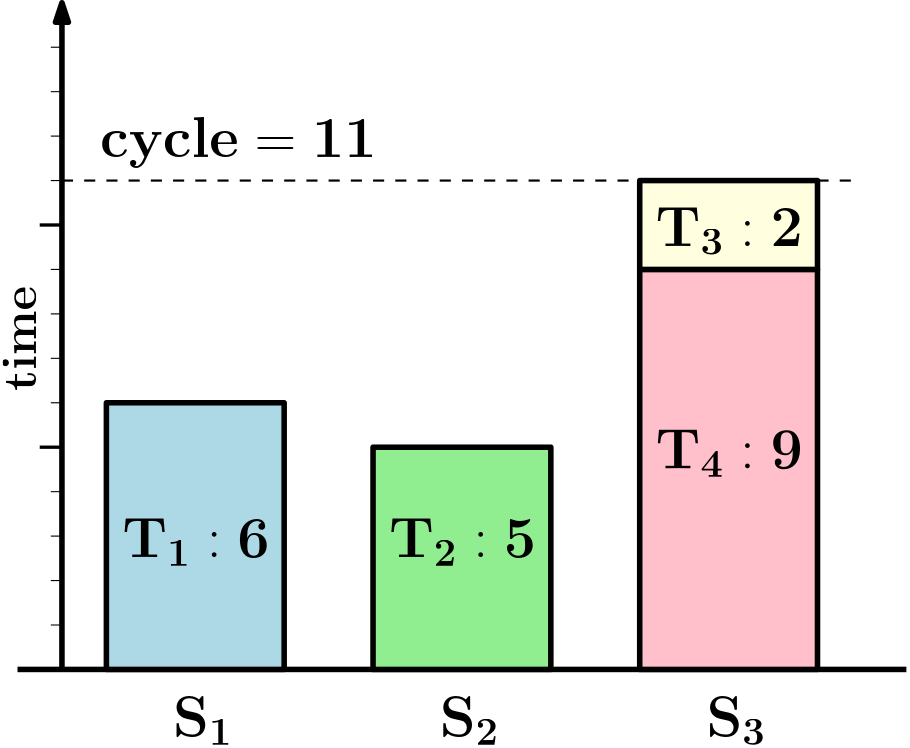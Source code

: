 <?xml version="1.0"?>
<!DOCTYPE ipe SYSTEM "ipe.dtd">
<ipe version="70206" creator="Ipe 7.2.7">
<info created="D:20170508184239" modified="D:20170518185212"/>
<ipestyle name="basic">
<symbol name="arrow/arc(spx)">
<path stroke="sym-stroke" fill="sym-stroke" pen="sym-pen">
0 0 m
-1 0.333 l
-1 -0.333 l
h
</path>
</symbol>
<symbol name="arrow/farc(spx)">
<path stroke="sym-stroke" fill="white" pen="sym-pen">
0 0 m
-1 0.333 l
-1 -0.333 l
h
</path>
</symbol>
<symbol name="arrow/ptarc(spx)">
<path stroke="sym-stroke" fill="sym-stroke" pen="sym-pen">
0 0 m
-1 0.333 l
-0.8 0 l
-1 -0.333 l
h
</path>
</symbol>
<symbol name="arrow/fptarc(spx)">
<path stroke="sym-stroke" fill="white" pen="sym-pen">
0 0 m
-1 0.333 l
-0.8 0 l
-1 -0.333 l
h
</path>
</symbol>
<symbol name="mark/circle(sx)" transformations="translations">
<path fill="sym-stroke">
0.6 0 0 0.6 0 0 e
0.4 0 0 0.4 0 0 e
</path>
</symbol>
<symbol name="mark/disk(sx)" transformations="translations">
<path fill="sym-stroke">
0.6 0 0 0.6 0 0 e
</path>
</symbol>
<symbol name="mark/fdisk(sfx)" transformations="translations">
<group>
<path fill="sym-fill">
0.5 0 0 0.5 0 0 e
</path>
<path fill="sym-stroke" fillrule="eofill">
0.6 0 0 0.6 0 0 e
0.4 0 0 0.4 0 0 e
</path>
</group>
</symbol>
<symbol name="mark/box(sx)" transformations="translations">
<path fill="sym-stroke" fillrule="eofill">
-0.6 -0.6 m
0.6 -0.6 l
0.6 0.6 l
-0.6 0.6 l
h
-0.4 -0.4 m
0.4 -0.4 l
0.4 0.4 l
-0.4 0.4 l
h
</path>
</symbol>
<symbol name="mark/square(sx)" transformations="translations">
<path fill="sym-stroke">
-0.6 -0.6 m
0.6 -0.6 l
0.6 0.6 l
-0.6 0.6 l
h
</path>
</symbol>
<symbol name="mark/fsquare(sfx)" transformations="translations">
<group>
<path fill="sym-fill">
-0.5 -0.5 m
0.5 -0.5 l
0.5 0.5 l
-0.5 0.5 l
h
</path>
<path fill="sym-stroke" fillrule="eofill">
-0.6 -0.6 m
0.6 -0.6 l
0.6 0.6 l
-0.6 0.6 l
h
-0.4 -0.4 m
0.4 -0.4 l
0.4 0.4 l
-0.4 0.4 l
h
</path>
</group>
</symbol>
<symbol name="mark/cross(sx)" transformations="translations">
<group>
<path fill="sym-stroke">
-0.43 -0.57 m
0.57 0.43 l
0.43 0.57 l
-0.57 -0.43 l
h
</path>
<path fill="sym-stroke">
-0.43 0.57 m
0.57 -0.43 l
0.43 -0.57 l
-0.57 0.43 l
h
</path>
</group>
</symbol>
<symbol name="arrow/fnormal(spx)">
<path stroke="sym-stroke" fill="white" pen="sym-pen">
0 0 m
-1 0.333 l
-1 -0.333 l
h
</path>
</symbol>
<symbol name="arrow/pointed(spx)">
<path stroke="sym-stroke" fill="sym-stroke" pen="sym-pen">
0 0 m
-1 0.333 l
-0.8 0 l
-1 -0.333 l
h
</path>
</symbol>
<symbol name="arrow/fpointed(spx)">
<path stroke="sym-stroke" fill="white" pen="sym-pen">
0 0 m
-1 0.333 l
-0.8 0 l
-1 -0.333 l
h
</path>
</symbol>
<symbol name="arrow/linear(spx)">
<path stroke="sym-stroke" pen="sym-pen">
-1 0.333 m
0 0 l
-1 -0.333 l
</path>
</symbol>
<symbol name="arrow/fdouble(spx)">
<path stroke="sym-stroke" fill="white" pen="sym-pen">
0 0 m
-1 0.333 l
-1 -0.333 l
h
-1 0 m
-2 0.333 l
-2 -0.333 l
h
</path>
</symbol>
<symbol name="arrow/double(spx)">
<path stroke="sym-stroke" fill="sym-stroke" pen="sym-pen">
0 0 m
-1 0.333 l
-1 -0.333 l
h
-1 0 m
-2 0.333 l
-2 -0.333 l
h
</path>
</symbol>
<pen name="heavier" value="0.8"/>
<pen name="fat" value="1.2"/>
<pen name="ultrafat" value="2"/>
<symbolsize name="large" value="5"/>
<symbolsize name="small" value="2"/>
<symbolsize name="tiny" value="1.1"/>
<arrowsize name="large" value="10"/>
<arrowsize name="small" value="5"/>
<arrowsize name="tiny" value="3"/>
<color name="red" value="1 0 0"/>
<color name="green" value="0 1 0"/>
<color name="blue" value="0 0 1"/>
<color name="yellow" value="1 1 0"/>
<color name="orange" value="1 0.647 0"/>
<color name="gold" value="1 0.843 0"/>
<color name="purple" value="0.627 0.125 0.941"/>
<color name="gray" value="0.745"/>
<color name="brown" value="0.647 0.165 0.165"/>
<color name="navy" value="0 0 0.502"/>
<color name="pink" value="1 0.753 0.796"/>
<color name="seagreen" value="0.18 0.545 0.341"/>
<color name="turquoise" value="0.251 0.878 0.816"/>
<color name="violet" value="0.933 0.51 0.933"/>
<color name="darkblue" value="0 0 0.545"/>
<color name="darkcyan" value="0 0.545 0.545"/>
<color name="darkgray" value="0.663"/>
<color name="darkgreen" value="0 0.392 0"/>
<color name="darkmagenta" value="0.545 0 0.545"/>
<color name="darkorange" value="1 0.549 0"/>
<color name="darkred" value="0.545 0 0"/>
<color name="lightblue" value="0.678 0.847 0.902"/>
<color name="lightcyan" value="0.878 1 1"/>
<color name="lightgray" value="0.827"/>
<color name="lightgreen" value="0.565 0.933 0.565"/>
<color name="lightyellow" value="1 1 0.878"/>
<dashstyle name="dashed" value="[4] 0"/>
<dashstyle name="dotted" value="[1 3] 0"/>
<dashstyle name="dash dotted" value="[4 2 1 2] 0"/>
<dashstyle name="dash dot dotted" value="[4 2 1 2 1 2] 0"/>
<textsize name="large" value="\large"/>
<textsize name="Large" value="\Large"/>
<textsize name="LARGE" value="\LARGE"/>
<textsize name="huge" value="\huge"/>
<textsize name="Huge" value="\Huge"/>
<textsize name="small" value="\small"/>
<textsize name="footnote" value="\footnotesize"/>
<textsize name="tiny" value="\tiny"/>
<textstyle name="center" begin="\begin{center}" end="\end{center}"/>
<textstyle name="itemize" begin="\begin{itemize}" end="\end{itemize}"/>
<textstyle name="item" begin="\begin{itemize}\item{}" end="\end{itemize}"/>
<gridsize name="4 pts" value="4"/>
<gridsize name="8 pts (~3 mm)" value="8"/>
<gridsize name="16 pts (~6 mm)" value="16"/>
<gridsize name="32 pts (~12 mm)" value="32"/>
<gridsize name="10 pts (~3.5 mm)" value="10"/>
<gridsize name="20 pts (~7 mm)" value="20"/>
<gridsize name="14 pts (~5 mm)" value="14"/>
<gridsize name="28 pts (~10 mm)" value="28"/>
<gridsize name="56 pts (~20 mm)" value="56"/>
<anglesize name="90 deg" value="90"/>
<anglesize name="60 deg" value="60"/>
<anglesize name="45 deg" value="45"/>
<anglesize name="30 deg" value="30"/>
<anglesize name="22.5 deg" value="22.5"/>
<opacity name="10%" value="0.1"/>
<opacity name="30%" value="0.3"/>
<opacity name="50%" value="0.5"/>
<opacity name="75%" value="0.75"/>
<tiling name="falling" angle="-60" step="4" width="1"/>
<tiling name="rising" angle="30" step="4" width="1"/>
</ipestyle>
<page>
<layer name="alpha"/>
<view layers="alpha" active="alpha"/>
<path layer="alpha" matrix="0.833333 0 0 1 10.6667 0" stroke="black" pen="ultrafat">
64 576 m
448 576 l
448 576 l
</path>
<path stroke="black" fill="lightblue" pen="ultrafat">
96 576 m
96 672 l
160 672 l
160 576 l
h
</path>
<path stroke="black" fill="lightgreen" pen="ultrafat">
192 576 m
192 656 l
256 656 l
256 576 l
h
</path>
<path matrix="1 0 0 0.9 0 57.6" stroke="black" fill="pink" pen="ultrafat">
288 576 m
288 736 l
352 736 l
352 576 l
h
</path>
<path matrix="1 0 0 1 0 -16" stroke="black" fill="lightyellow" pen="ultrafat">
288 736 m
288 768 l
352 768 l
352 736 l
h
</path>
<text matrix="1 0 0 1 -8 -8" transformations="translations" pos="128 560" stroke="black" type="label" width="21.482" height="14.176" depth="3.1" valign="baseline" size="huge" style="math">\bf{S_1}</text>
<text matrix="1 0 0 1 88 -8" transformations="translations" pos="128 560" stroke="black" type="label" width="21.482" height="14.176" depth="3.1" valign="baseline" size="huge" style="math">\bf{S_2}</text>
<text matrix="1 0 0 1 184 -8" transformations="translations" pos="128 560" stroke="black" type="label" width="21.482" height="14.176" depth="3.1" valign="baseline" size="huge" style="math">\bf{S_3}</text>
<text matrix="1 0 0 1 -26.2946 -7.54108" transformations="translations" pos="128 624" stroke="black" type="label" width="52.994" height="14.176" depth="3.1" valign="baseline" size="huge" style="math">\bf{T_1:6}</text>
<text matrix="1 0 0 1 69.7054 -7.54108" transformations="translations" pos="128 624" stroke="black" type="label" width="52.994" height="14.176" depth="3.1" valign="baseline" size="huge" style="math">\bf{T_2:5}</text>
<text matrix="1 0 0 1 165.705 24.4589" transformations="translations" pos="128 624" stroke="black" type="label" width="52.994" height="14.176" depth="3.1" valign="baseline" size="huge" style="math">\bf{T_4:9}</text>
<text matrix="1 0 0 1 165.705 104.459" transformations="translations" pos="128 624" stroke="black" type="label" width="52.994" height="14.176" depth="3.1" valign="baseline" size="huge" style="math">\bf{T_3:2}</text>
<path matrix="1 0 0 1 0 -16" stroke="black" fill="lightyellow" dash="dashed" pen="heavier">
80 768 m
368 768 l
</path>
<text matrix="1 0 0 1 -34.2946 136.459" transformations="translations" pos="128 624" stroke="black" type="label" width="99.592" height="14.347" depth="4.02" valign="baseline" size="huge" style="math">\bf{cycle=11}</text>
<path stroke="black" pen="ultrafat" arrow="normal/normal">
80 576 m
80 816 l
</path>
<path stroke="black" pen="fat">
80 736 m
72 736 l
</path>
<path stroke="black" pen="fat">
80 656 m
72 656 l
</path>
<path stroke="black">
80 592 m
76 592 l
</path>
<path stroke="black">
80 608 m
76 608 l
</path>
<path stroke="black">
80 624 m
76 624 l
</path>
<path stroke="black">
80 640 m
76 640 l
</path>
<path stroke="black">
80 672 m
76 672 l
76 672 l
</path>
<path stroke="black">
80 688 m
76 688 l
</path>
<path stroke="black">
80 704 m
76 704 l
</path>
<path stroke="black">
80 720 m
76 720 l
</path>
<path matrix="1 0 0 1 0 32" stroke="black">
80 720 m
76 720 l
</path>
<path matrix="1 0 0 1 0 48" stroke="black">
80 720 m
76 720 l
</path>
<path matrix="1 0 0 1 0 64" stroke="black">
80 720 m
76 720 l
</path>
<path matrix="1 0 0 1 0 80" stroke="black">
80 720 m
76 720 l
</path>
<text matrix="0.00181316 0.999998 -0.999998 0.00181316 742.533 607.016" pos="68 672" stroke="black" type="label" width="37.888" height="11.955" depth="0" valign="baseline" size="LARGE">\bf{time}</text>
</page>
</ipe>
